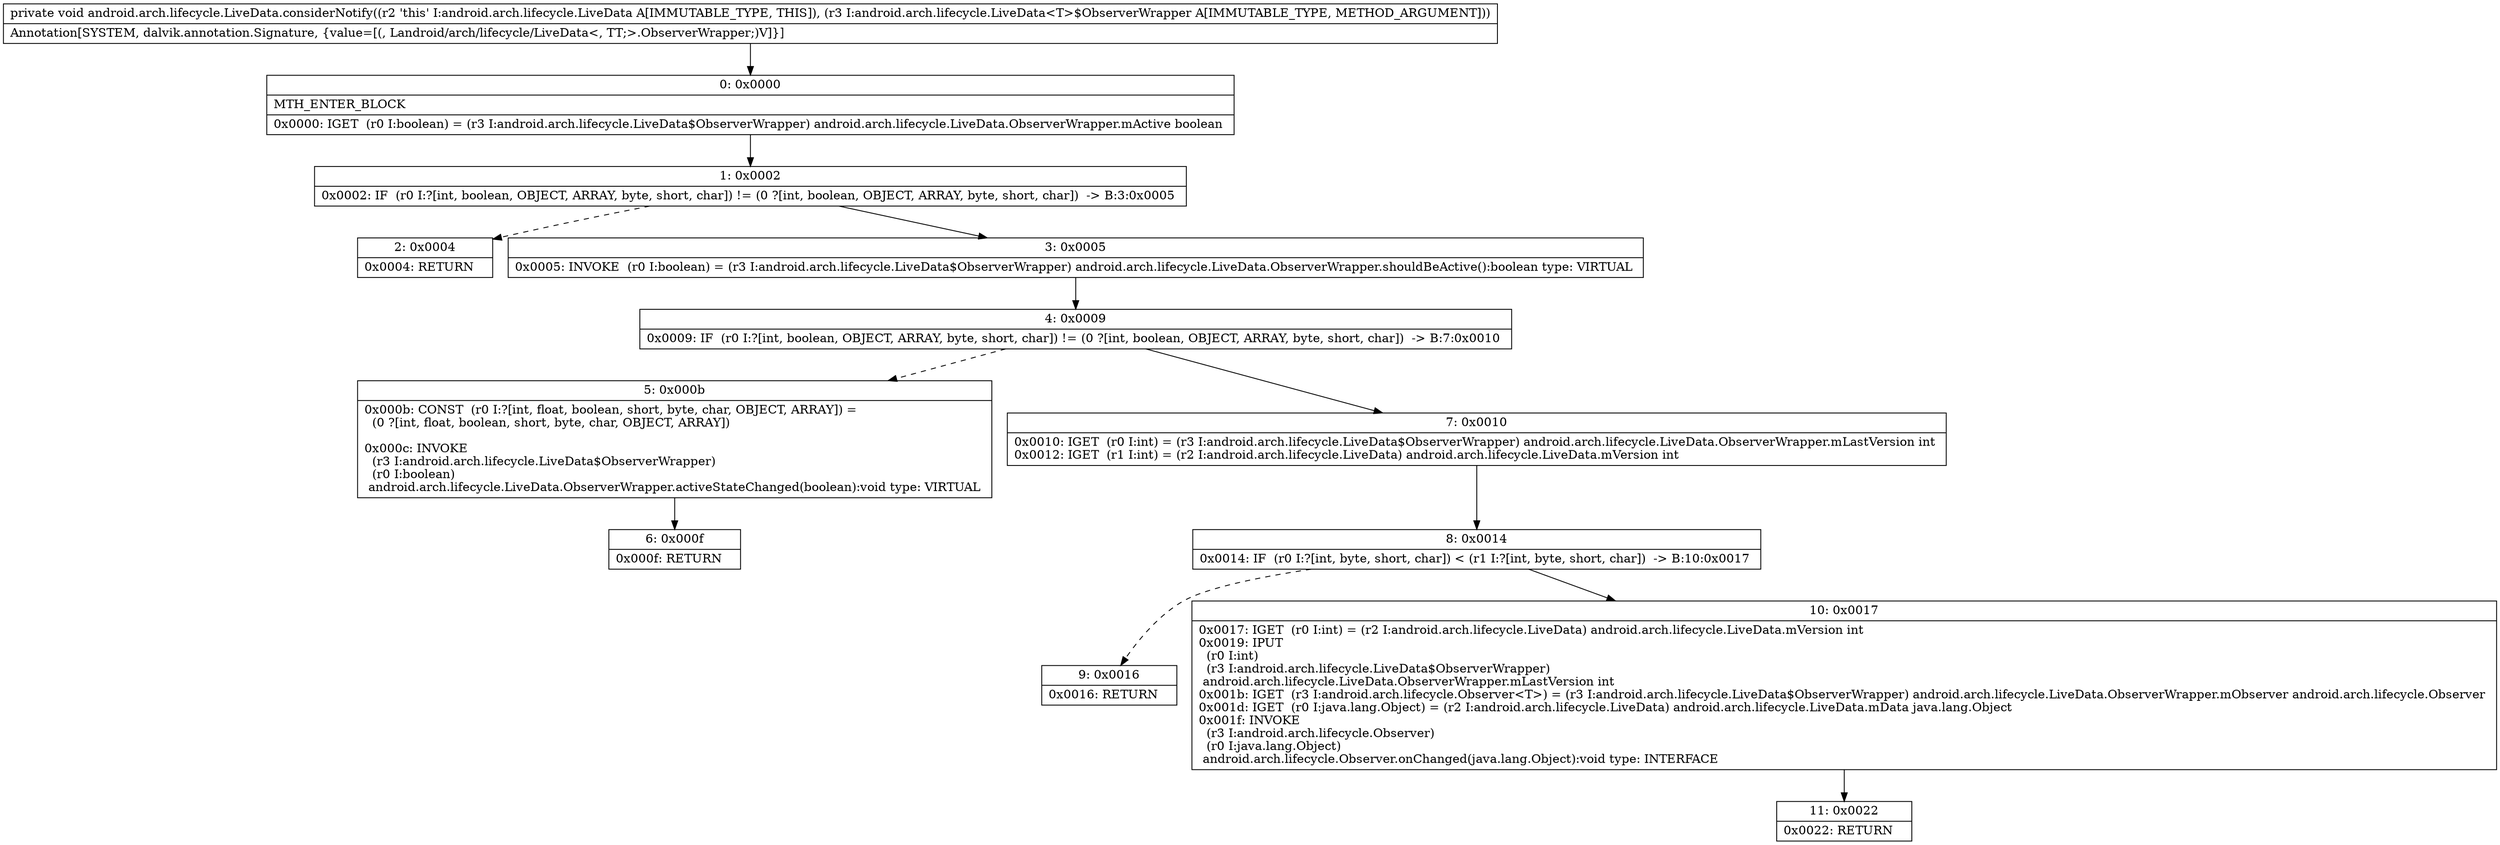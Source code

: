digraph "CFG forandroid.arch.lifecycle.LiveData.considerNotify(Landroid\/arch\/lifecycle\/LiveData$ObserverWrapper;)V" {
Node_0 [shape=record,label="{0\:\ 0x0000|MTH_ENTER_BLOCK\l|0x0000: IGET  (r0 I:boolean) = (r3 I:android.arch.lifecycle.LiveData$ObserverWrapper) android.arch.lifecycle.LiveData.ObserverWrapper.mActive boolean \l}"];
Node_1 [shape=record,label="{1\:\ 0x0002|0x0002: IF  (r0 I:?[int, boolean, OBJECT, ARRAY, byte, short, char]) != (0 ?[int, boolean, OBJECT, ARRAY, byte, short, char])  \-\> B:3:0x0005 \l}"];
Node_2 [shape=record,label="{2\:\ 0x0004|0x0004: RETURN   \l}"];
Node_3 [shape=record,label="{3\:\ 0x0005|0x0005: INVOKE  (r0 I:boolean) = (r3 I:android.arch.lifecycle.LiveData$ObserverWrapper) android.arch.lifecycle.LiveData.ObserverWrapper.shouldBeActive():boolean type: VIRTUAL \l}"];
Node_4 [shape=record,label="{4\:\ 0x0009|0x0009: IF  (r0 I:?[int, boolean, OBJECT, ARRAY, byte, short, char]) != (0 ?[int, boolean, OBJECT, ARRAY, byte, short, char])  \-\> B:7:0x0010 \l}"];
Node_5 [shape=record,label="{5\:\ 0x000b|0x000b: CONST  (r0 I:?[int, float, boolean, short, byte, char, OBJECT, ARRAY]) = \l  (0 ?[int, float, boolean, short, byte, char, OBJECT, ARRAY])\l \l0x000c: INVOKE  \l  (r3 I:android.arch.lifecycle.LiveData$ObserverWrapper)\l  (r0 I:boolean)\l android.arch.lifecycle.LiveData.ObserverWrapper.activeStateChanged(boolean):void type: VIRTUAL \l}"];
Node_6 [shape=record,label="{6\:\ 0x000f|0x000f: RETURN   \l}"];
Node_7 [shape=record,label="{7\:\ 0x0010|0x0010: IGET  (r0 I:int) = (r3 I:android.arch.lifecycle.LiveData$ObserverWrapper) android.arch.lifecycle.LiveData.ObserverWrapper.mLastVersion int \l0x0012: IGET  (r1 I:int) = (r2 I:android.arch.lifecycle.LiveData) android.arch.lifecycle.LiveData.mVersion int \l}"];
Node_8 [shape=record,label="{8\:\ 0x0014|0x0014: IF  (r0 I:?[int, byte, short, char]) \< (r1 I:?[int, byte, short, char])  \-\> B:10:0x0017 \l}"];
Node_9 [shape=record,label="{9\:\ 0x0016|0x0016: RETURN   \l}"];
Node_10 [shape=record,label="{10\:\ 0x0017|0x0017: IGET  (r0 I:int) = (r2 I:android.arch.lifecycle.LiveData) android.arch.lifecycle.LiveData.mVersion int \l0x0019: IPUT  \l  (r0 I:int)\l  (r3 I:android.arch.lifecycle.LiveData$ObserverWrapper)\l android.arch.lifecycle.LiveData.ObserverWrapper.mLastVersion int \l0x001b: IGET  (r3 I:android.arch.lifecycle.Observer\<T\>) = (r3 I:android.arch.lifecycle.LiveData$ObserverWrapper) android.arch.lifecycle.LiveData.ObserverWrapper.mObserver android.arch.lifecycle.Observer \l0x001d: IGET  (r0 I:java.lang.Object) = (r2 I:android.arch.lifecycle.LiveData) android.arch.lifecycle.LiveData.mData java.lang.Object \l0x001f: INVOKE  \l  (r3 I:android.arch.lifecycle.Observer)\l  (r0 I:java.lang.Object)\l android.arch.lifecycle.Observer.onChanged(java.lang.Object):void type: INTERFACE \l}"];
Node_11 [shape=record,label="{11\:\ 0x0022|0x0022: RETURN   \l}"];
MethodNode[shape=record,label="{private void android.arch.lifecycle.LiveData.considerNotify((r2 'this' I:android.arch.lifecycle.LiveData A[IMMUTABLE_TYPE, THIS]), (r3 I:android.arch.lifecycle.LiveData\<T\>$ObserverWrapper A[IMMUTABLE_TYPE, METHOD_ARGUMENT]))  | Annotation[SYSTEM, dalvik.annotation.Signature, \{value=[(, Landroid\/arch\/lifecycle\/LiveData\<, TT;\>.ObserverWrapper;)V]\}]\l}"];
MethodNode -> Node_0;
Node_0 -> Node_1;
Node_1 -> Node_2[style=dashed];
Node_1 -> Node_3;
Node_3 -> Node_4;
Node_4 -> Node_5[style=dashed];
Node_4 -> Node_7;
Node_5 -> Node_6;
Node_7 -> Node_8;
Node_8 -> Node_9[style=dashed];
Node_8 -> Node_10;
Node_10 -> Node_11;
}

